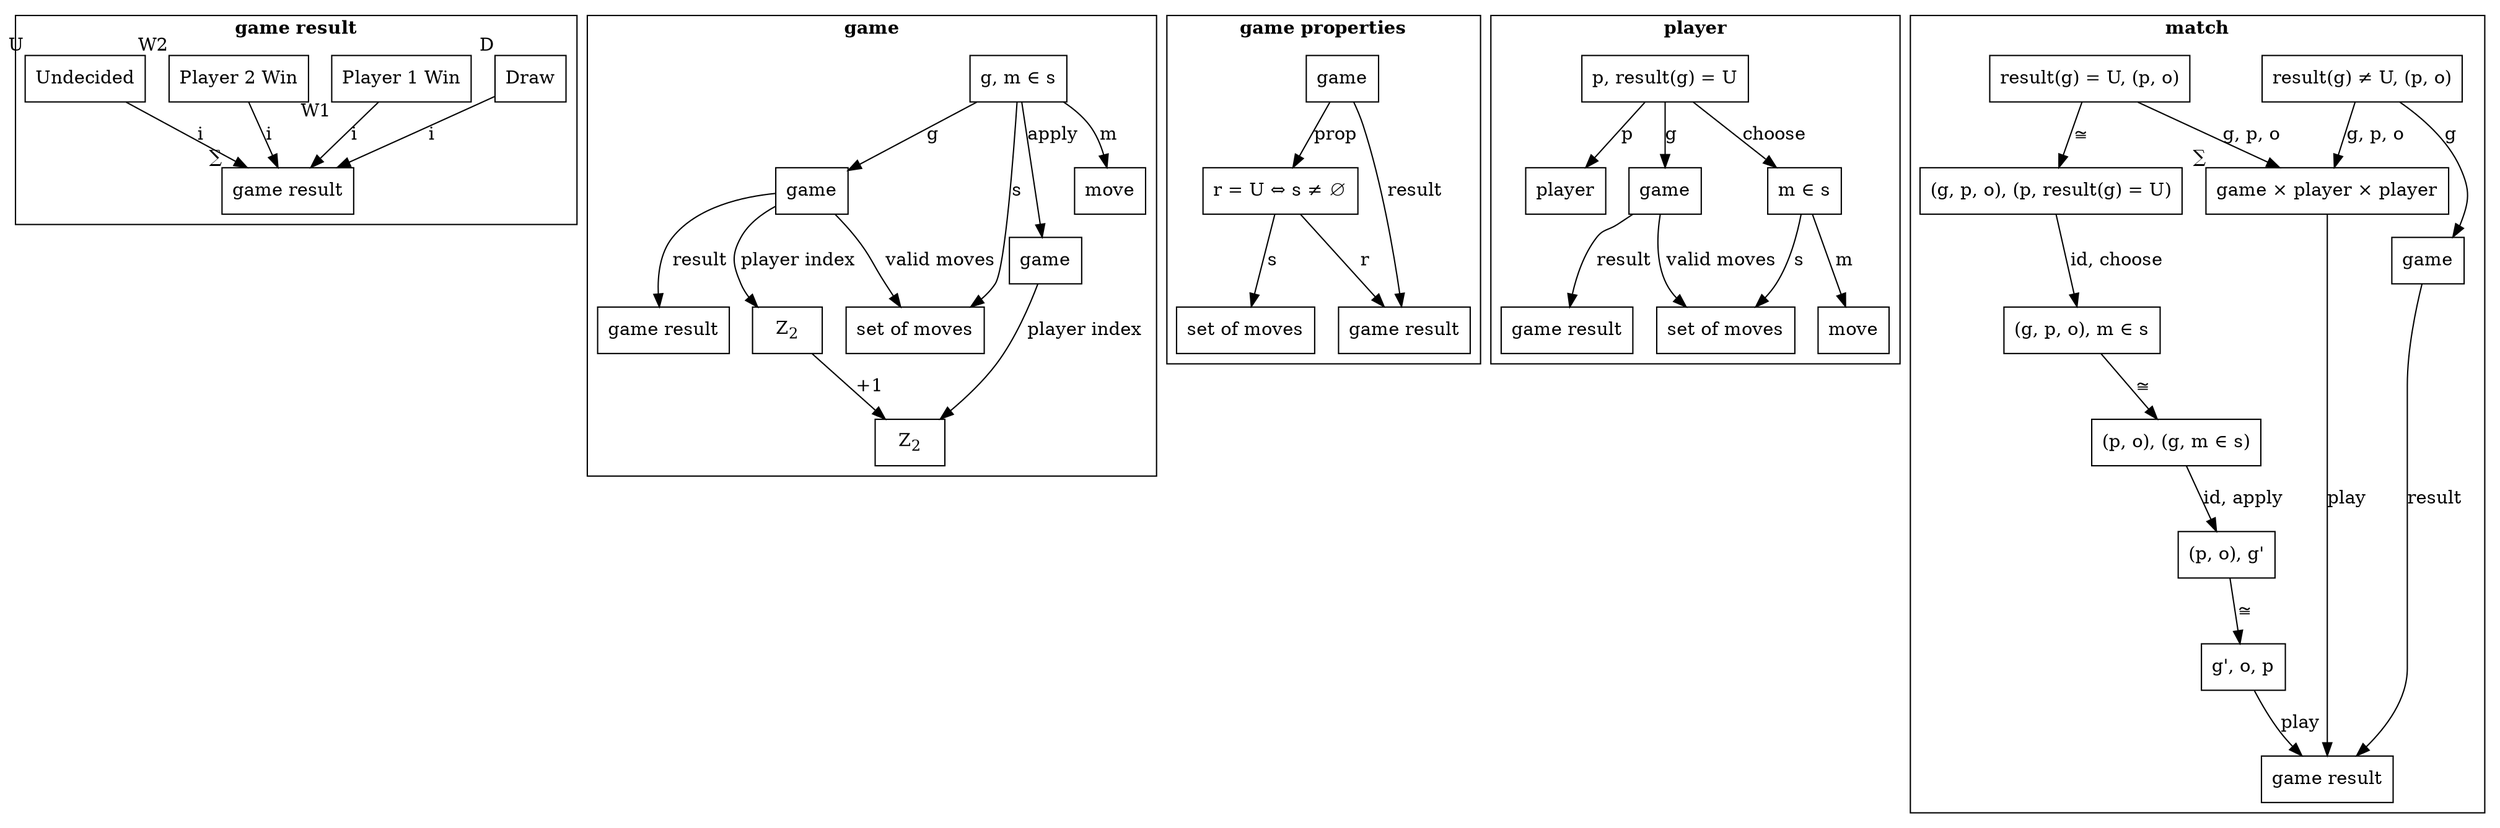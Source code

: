 digraph game 
{ 
    node [shape = "box"]
    layout=dot
        subgraph cluster_gr {
        label=<<b>game result</b>>
        gr2 [label="game result", xlabel=<&#x2211;>]
        d [label="Draw", xlabel=D]
        w1 [label="Player 1 Win", xlabel=W1]
        w1 -> gr2 [label=<i>]
        w2 [label="Player 2 Win", xlabel=W2]
        w2 -> gr2 [label=<i>]
        d -> gr2 [label=<i>]
        u [label="Undecided", xlabel=U]
        u -> gr2 [label=<i>]
    }

    subgraph cluster_ga {
        label=<<b>game</b>>
        ga_gr [label="game result"]
        ga_g [label="game"]
        ga_g -> ga_gr [label="result"]
        ga_g -> ga_z [label="player index"]
        ga_g -> ga_sm [label="valid moves"]
        ga_z [label=<Z<sub>2</sub>>]
        ga_z -> ga_z2 [label="+1"]
        ga_z2 [label=<Z<sub>2</sub>>]
        ga_sm [label="set of moves"]
        ga_gms [label=<g, m &#x2208; s>]
        ga_gms -> ga_g [label="g"]
        ga_gms -> ga_g2 [label="apply"]
        ga_gms -> ga_m [label="m"]
        ga_gms -> ga_sm [label="s"]
        ga_g2 [label="game"]
        ga_g2 -> ga_z2 [label="player index"]
        ga_m [label="move"]
    }
    subgraph cluster_game_properties {
        label=<<b>game properties</b>>
        gp_g [label="game"]
        gp_g -> prop [label="prop"]
        gp_g -> gp_gr [label="result"]
        gp_gr [label="game result"]
        prop [label=<r = U &#x21d4; s &#x2260; &#x2205;>]
        prop -> gp_gr [label="r"]
        prop -> gp_sm [label="s"]
        gp_sm [label="set of moves"]
    }

    subgraph cluster_pl {
        label=<<b>player</b>>
        pl_p [label="player"]
        pl_pg [label=<p, result(g) = U>]
        pl_pg -> pl_g [label="g"]
        pl_pg -> pl_p [label="p"]
        pl_pg -> pl_ms [label="choose"]
        pl_gr [label="game result"]
        pl_g [label="game"]
        pl_g -> pl_sm [label="valid moves"]
        pl_g -> pl_gr [label="result"]
        pl_m [label="move"]
        pl_ms [label=<m &#x2208; s>]
        pl_sm [label="set of moves"]
        pl_ms -> pl_sm [label="s"]
        pl_ms -> pl_m [label="m"]
    }
    subgraph cluster_match {
        label=<<b>match</b>>
        ma_dp12 [label=<result(g) &#x2260; U, (p, o)>]
        ma_dp12 -> ma_gpp [label="g, p, o"]
        ma_dp12 -> ma_g [label="g"]
        ma_g [label="game"]
        ma_g -> ma_gr [label="result"]
        ma_gpp [label=<game &times; player &times; player>, xlabel=<&#x2211;>]
        ma_gpp -> ma_gr [label="play"]
        ma_up12 [label=<result(g) = U, (p, o)>]
        ma_up12 -> ma_step1 [label=<&#x2245;>]
        ma_up12 -> ma_gpp [label="g, p, o"]
        ma_step1 [label=<(g, p, o), (p, result(g) = U)>]
        ma_step1 -> ma_step2 [label="id, choose"]
        ma_step2 [label=<(g, p, o), m &#x2208; s>]
        ma_step2 -> ma_step3 [label="&#x2245;"]
        ma_step3 [label=<(p, o), (g, m &#x2208; s)>]
        ma_step3 -> ma_step4 [label="id, apply"]
        ma_step4 [label=<(p, o), g'>]
        ma_step4 -> ma_step5 [label=<&#x2245;>]
        ma_step5 [label=<g', o, p>]
        ma_step5 -> ma_gr [label="play"]
        ma_gr [label="game result"]
        //{rank=min;ma_gp12}
        {rank=same;ma_dp12; ma_up12}
    }
}